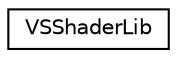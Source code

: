 digraph "Graphical Class Hierarchy"
{
  edge [fontname="Helvetica",fontsize="10",labelfontname="Helvetica",labelfontsize="10"];
  node [fontname="Helvetica",fontsize="10",shape=record];
  rankdir="LR";
  Node0 [label="VSShaderLib",height=0.2,width=0.4,color="black", fillcolor="white", style="filled",URL="$class_v_s_shader_lib.html"];
}
